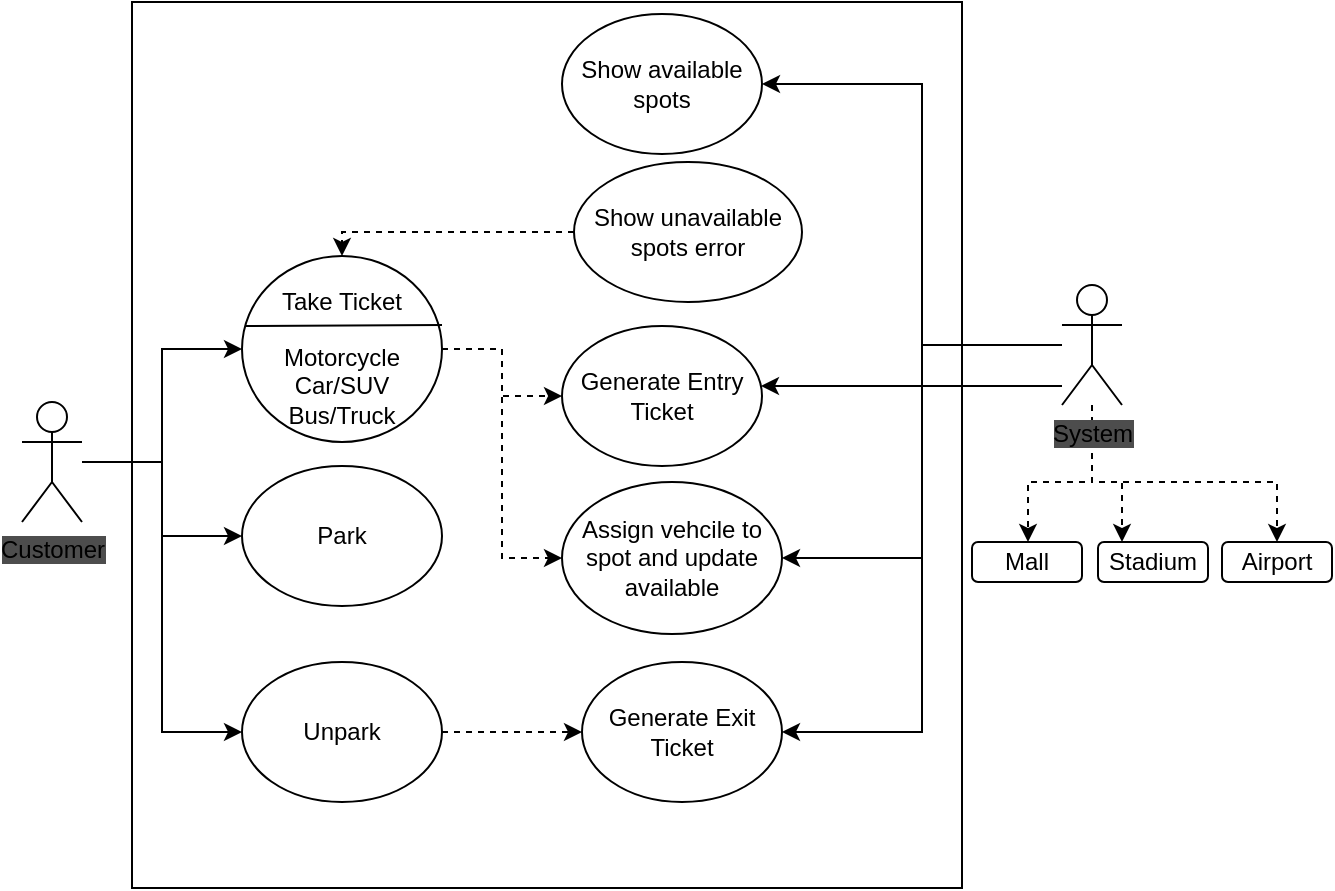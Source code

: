 <mxfile pages="1">
    <diagram id="VxOpcq8qu_6VPoSLFwND" name="use_case">
        <mxGraphModel dx="855" dy="608" grid="1" gridSize="10" guides="1" tooltips="1" connect="1" arrows="1" fold="1" page="1" pageScale="1" pageWidth="1654" pageHeight="2336" math="0" shadow="0">
            <root>
                <mxCell id="0"/>
                <mxCell id="1" parent="0"/>
                <mxCell id="erzWVjudTBQ-YZcpev2z-32" value="" style="rounded=0;whiteSpace=wrap;html=1;" parent="1" vertex="1">
                    <mxGeometry x="165" y="10" width="415" height="443" as="geometry"/>
                </mxCell>
                <mxCell id="erzWVjudTBQ-YZcpev2z-20" style="edgeStyle=orthogonalEdgeStyle;rounded=0;orthogonalLoop=1;jettySize=auto;html=1;entryX=0;entryY=0.5;entryDx=0;entryDy=0;" parent="1" source="erzWVjudTBQ-YZcpev2z-3" target="erzWVjudTBQ-YZcpev2z-14" edge="1">
                    <mxGeometry relative="1" as="geometry"/>
                </mxCell>
                <mxCell id="erzWVjudTBQ-YZcpev2z-21" style="edgeStyle=orthogonalEdgeStyle;rounded=0;orthogonalLoop=1;jettySize=auto;html=1;" parent="1" source="erzWVjudTBQ-YZcpev2z-3" target="erzWVjudTBQ-YZcpev2z-15" edge="1">
                    <mxGeometry relative="1" as="geometry"/>
                </mxCell>
                <mxCell id="erzWVjudTBQ-YZcpev2z-22" style="edgeStyle=orthogonalEdgeStyle;rounded=0;orthogonalLoop=1;jettySize=auto;html=1;" parent="1" source="erzWVjudTBQ-YZcpev2z-3" target="erzWVjudTBQ-YZcpev2z-16" edge="1">
                    <mxGeometry relative="1" as="geometry">
                        <Array as="points">
                            <mxPoint x="180" y="240"/>
                            <mxPoint x="180" y="375"/>
                        </Array>
                    </mxGeometry>
                </mxCell>
                <mxCell id="erzWVjudTBQ-YZcpev2z-3" value="&lt;span style=&quot;background-color: rgb(77, 77, 77);&quot;&gt;Customer&lt;/span&gt;" style="shape=umlActor;verticalLabelPosition=bottom;labelBackgroundColor=#ffffff;verticalAlign=top;html=1;outlineConnect=0;" parent="1" vertex="1">
                    <mxGeometry x="110" y="210" width="30" height="60" as="geometry"/>
                </mxCell>
                <mxCell id="erzWVjudTBQ-YZcpev2z-23" style="edgeStyle=orthogonalEdgeStyle;rounded=0;orthogonalLoop=1;jettySize=auto;html=1;entryX=1;entryY=0.5;entryDx=0;entryDy=0;" parent="1" source="erzWVjudTBQ-YZcpev2z-10" target="erzWVjudTBQ-YZcpev2z-17" edge="1">
                    <mxGeometry relative="1" as="geometry">
                        <Array as="points">
                            <mxPoint x="560" y="202"/>
                            <mxPoint x="560" y="51"/>
                        </Array>
                    </mxGeometry>
                </mxCell>
                <mxCell id="erzWVjudTBQ-YZcpev2z-24" style="edgeStyle=orthogonalEdgeStyle;rounded=0;orthogonalLoop=1;jettySize=auto;html=1;" parent="1" source="erzWVjudTBQ-YZcpev2z-10" target="erzWVjudTBQ-YZcpev2z-18" edge="1">
                    <mxGeometry relative="1" as="geometry">
                        <Array as="points">
                            <mxPoint x="550" y="202"/>
                            <mxPoint x="550" y="202"/>
                        </Array>
                    </mxGeometry>
                </mxCell>
                <mxCell id="erzWVjudTBQ-YZcpev2z-25" style="edgeStyle=orthogonalEdgeStyle;rounded=0;orthogonalLoop=1;jettySize=auto;html=1;entryX=1;entryY=0.5;entryDx=0;entryDy=0;" parent="1" source="erzWVjudTBQ-YZcpev2z-10" target="erzWVjudTBQ-YZcpev2z-19" edge="1">
                    <mxGeometry relative="1" as="geometry"/>
                </mxCell>
                <mxCell id="erzWVjudTBQ-YZcpev2z-31" style="edgeStyle=orthogonalEdgeStyle;rounded=0;orthogonalLoop=1;jettySize=auto;html=1;entryX=1;entryY=0.5;entryDx=0;entryDy=0;" parent="1" source="erzWVjudTBQ-YZcpev2z-10" target="erzWVjudTBQ-YZcpev2z-28" edge="1">
                    <mxGeometry relative="1" as="geometry"/>
                </mxCell>
                <mxCell id="erzWVjudTBQ-YZcpev2z-35" style="edgeStyle=orthogonalEdgeStyle;rounded=0;orthogonalLoop=1;jettySize=auto;html=1;dashed=1;" parent="1" source="erzWVjudTBQ-YZcpev2z-10" target="erzWVjudTBQ-YZcpev2z-36" edge="1">
                    <mxGeometry relative="1" as="geometry">
                        <mxPoint x="645" y="310" as="targetPoint"/>
                        <Array as="points">
                            <mxPoint x="645" y="250"/>
                            <mxPoint x="613" y="250"/>
                        </Array>
                    </mxGeometry>
                </mxCell>
                <mxCell id="erzWVjudTBQ-YZcpev2z-37" style="edgeStyle=orthogonalEdgeStyle;rounded=0;orthogonalLoop=1;jettySize=auto;html=1;dashed=1;" parent="1" source="erzWVjudTBQ-YZcpev2z-10" edge="1">
                    <mxGeometry relative="1" as="geometry">
                        <mxPoint x="660" y="280" as="targetPoint"/>
                        <Array as="points">
                            <mxPoint x="645" y="250"/>
                            <mxPoint x="660" y="250"/>
                        </Array>
                    </mxGeometry>
                </mxCell>
                <mxCell id="erzWVjudTBQ-YZcpev2z-40" style="edgeStyle=orthogonalEdgeStyle;rounded=0;orthogonalLoop=1;jettySize=auto;html=1;entryX=0.5;entryY=0;entryDx=0;entryDy=0;dashed=1;" parent="1" source="erzWVjudTBQ-YZcpev2z-10" target="erzWVjudTBQ-YZcpev2z-39" edge="1">
                    <mxGeometry relative="1" as="geometry">
                        <Array as="points">
                            <mxPoint x="645" y="250"/>
                            <mxPoint x="738" y="250"/>
                        </Array>
                    </mxGeometry>
                </mxCell>
                <mxCell id="erzWVjudTBQ-YZcpev2z-10" value="&lt;span style=&quot;background-color: rgb(77, 77, 77);&quot;&gt;System&lt;/span&gt;" style="shape=umlActor;verticalLabelPosition=bottom;labelBackgroundColor=#ffffff;verticalAlign=top;html=1;outlineConnect=0;" parent="1" vertex="1">
                    <mxGeometry x="630" y="151.5" width="30" height="60" as="geometry"/>
                </mxCell>
                <mxCell id="erzWVjudTBQ-YZcpev2z-29" style="edgeStyle=orthogonalEdgeStyle;rounded=0;orthogonalLoop=1;jettySize=auto;html=1;entryX=0;entryY=0.5;entryDx=0;entryDy=0;dashed=1;" parent="1" source="erzWVjudTBQ-YZcpev2z-14" target="erzWVjudTBQ-YZcpev2z-18" edge="1">
                    <mxGeometry relative="1" as="geometry"/>
                </mxCell>
                <mxCell id="erzWVjudTBQ-YZcpev2z-30" style="edgeStyle=orthogonalEdgeStyle;rounded=0;orthogonalLoop=1;jettySize=auto;html=1;entryX=0;entryY=0.5;entryDx=0;entryDy=0;dashed=1;" parent="1" source="erzWVjudTBQ-YZcpev2z-14" target="erzWVjudTBQ-YZcpev2z-28" edge="1">
                    <mxGeometry relative="1" as="geometry">
                        <Array as="points">
                            <mxPoint x="350" y="184"/>
                            <mxPoint x="350" y="288"/>
                        </Array>
                    </mxGeometry>
                </mxCell>
                <mxCell id="erzWVjudTBQ-YZcpev2z-14" value="" style="ellipse;whiteSpace=wrap;html=1;" parent="1" vertex="1">
                    <mxGeometry x="220" y="137" width="100" height="93" as="geometry"/>
                </mxCell>
                <mxCell id="erzWVjudTBQ-YZcpev2z-15" value="Park" style="ellipse;whiteSpace=wrap;html=1;" parent="1" vertex="1">
                    <mxGeometry x="220" y="242" width="100" height="70" as="geometry"/>
                </mxCell>
                <mxCell id="erzWVjudTBQ-YZcpev2z-26" style="edgeStyle=orthogonalEdgeStyle;rounded=0;orthogonalLoop=1;jettySize=auto;html=1;entryX=0;entryY=0.5;entryDx=0;entryDy=0;dashed=1;" parent="1" source="erzWVjudTBQ-YZcpev2z-16" target="erzWVjudTBQ-YZcpev2z-19" edge="1">
                    <mxGeometry relative="1" as="geometry"/>
                </mxCell>
                <mxCell id="erzWVjudTBQ-YZcpev2z-16" value="Unpark" style="ellipse;whiteSpace=wrap;html=1;" parent="1" vertex="1">
                    <mxGeometry x="220" y="340" width="100" height="70" as="geometry"/>
                </mxCell>
                <mxCell id="erzWVjudTBQ-YZcpev2z-17" value="Show available spots" style="ellipse;whiteSpace=wrap;html=1;" parent="1" vertex="1">
                    <mxGeometry x="380" y="16" width="100" height="70" as="geometry"/>
                </mxCell>
                <mxCell id="erzWVjudTBQ-YZcpev2z-18" value="Generate Entry Ticket" style="ellipse;whiteSpace=wrap;html=1;" parent="1" vertex="1">
                    <mxGeometry x="380" y="172" width="100" height="70" as="geometry"/>
                </mxCell>
                <mxCell id="erzWVjudTBQ-YZcpev2z-19" value="Generate Exit Ticket" style="ellipse;whiteSpace=wrap;html=1;" parent="1" vertex="1">
                    <mxGeometry x="390" y="340" width="100" height="70" as="geometry"/>
                </mxCell>
                <mxCell id="erzWVjudTBQ-YZcpev2z-28" value="Assign vehcile to spot and update available" style="ellipse;whiteSpace=wrap;html=1;" parent="1" vertex="1">
                    <mxGeometry x="380" y="250" width="110" height="76" as="geometry"/>
                </mxCell>
                <mxCell id="erzWVjudTBQ-YZcpev2z-34" style="edgeStyle=orthogonalEdgeStyle;rounded=0;orthogonalLoop=1;jettySize=auto;html=1;entryX=0.5;entryY=0;entryDx=0;entryDy=0;dashed=1;" parent="1" source="erzWVjudTBQ-YZcpev2z-33" target="erzWVjudTBQ-YZcpev2z-14" edge="1">
                    <mxGeometry relative="1" as="geometry">
                        <Array as="points">
                            <mxPoint x="270" y="125"/>
                        </Array>
                    </mxGeometry>
                </mxCell>
                <mxCell id="erzWVjudTBQ-YZcpev2z-33" value="Show unavailable spots error" style="ellipse;whiteSpace=wrap;html=1;" parent="1" vertex="1">
                    <mxGeometry x="386" y="90" width="114" height="70" as="geometry"/>
                </mxCell>
                <mxCell id="erzWVjudTBQ-YZcpev2z-36" value="Mall" style="rounded=1;whiteSpace=wrap;html=1;" parent="1" vertex="1">
                    <mxGeometry x="585" y="280" width="55" height="20" as="geometry"/>
                </mxCell>
                <mxCell id="erzWVjudTBQ-YZcpev2z-38" value="Stadium" style="rounded=1;whiteSpace=wrap;html=1;" parent="1" vertex="1">
                    <mxGeometry x="648" y="280" width="55" height="20" as="geometry"/>
                </mxCell>
                <mxCell id="erzWVjudTBQ-YZcpev2z-39" value="Airport" style="rounded=1;whiteSpace=wrap;html=1;" parent="1" vertex="1">
                    <mxGeometry x="710" y="280" width="55" height="20" as="geometry"/>
                </mxCell>
                <mxCell id="erzWVjudTBQ-YZcpev2z-41" value="Take Ticket" style="text;html=1;strokeColor=none;fillColor=none;align=center;verticalAlign=middle;whiteSpace=wrap;rounded=0;" parent="1" vertex="1">
                    <mxGeometry x="235" y="150" width="70" height="20" as="geometry"/>
                </mxCell>
                <mxCell id="erzWVjudTBQ-YZcpev2z-42" value="" style="endArrow=none;html=1;entryX=1;entryY=0.5;entryDx=0;entryDy=0;exitX=0.02;exitY=0.376;exitDx=0;exitDy=0;exitPerimeter=0;" parent="1" source="erzWVjudTBQ-YZcpev2z-14" edge="1">
                    <mxGeometry width="50" height="50" relative="1" as="geometry">
                        <mxPoint x="230" y="172" as="sourcePoint"/>
                        <mxPoint x="320" y="171.5" as="targetPoint"/>
                    </mxGeometry>
                </mxCell>
                <mxCell id="erzWVjudTBQ-YZcpev2z-43" value="Motorcycle&lt;br&gt;Car/SUV&lt;br&gt;Bus/Truck" style="text;html=1;strokeColor=none;fillColor=none;align=center;verticalAlign=middle;whiteSpace=wrap;rounded=0;" parent="1" vertex="1">
                    <mxGeometry x="250" y="191.5" width="40" height="20" as="geometry"/>
                </mxCell>
            </root>
        </mxGraphModel>
    </diagram>
</mxfile>